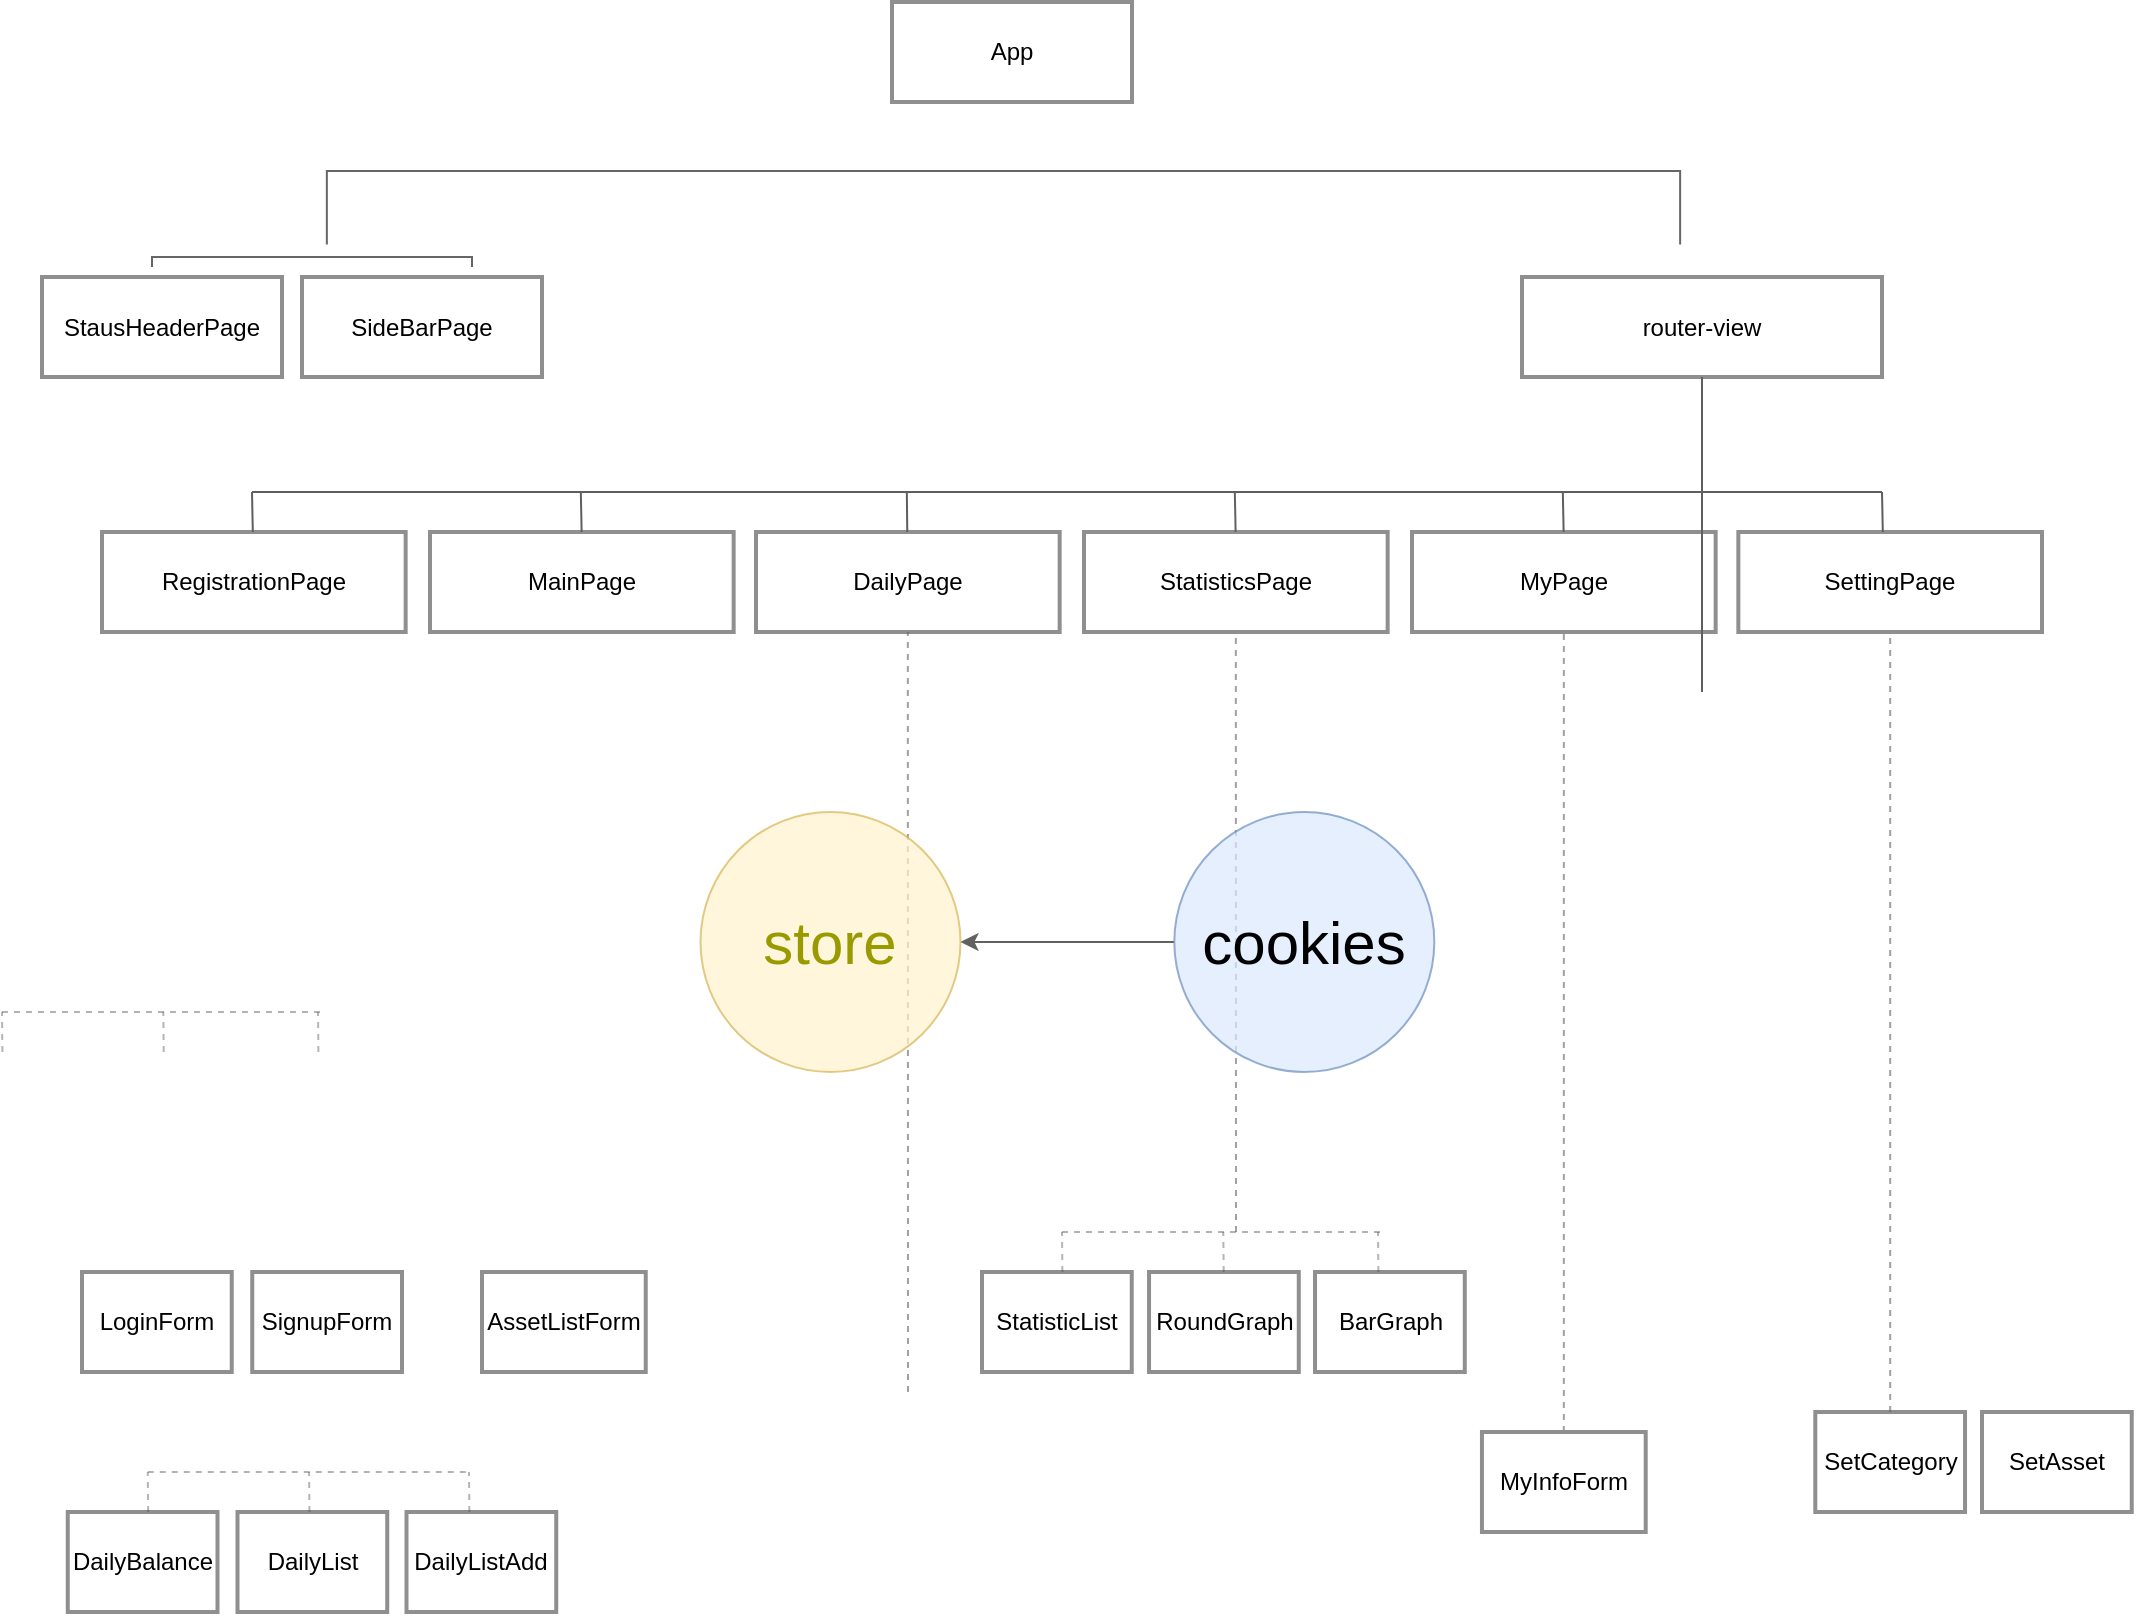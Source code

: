 <mxfile version="13.3.2" type="github"><diagram id="7hDjB47ngaRLFAoro3Ch" name="페이지-1"><mxGraphModel dx="1423" dy="762" grid="1" gridSize="10" guides="1" tooltips="1" connect="1" arrows="1" fold="1" page="1" pageScale="1" pageWidth="1169" pageHeight="827" math="0" shadow="0"><root><mxCell id="0"/><mxCell id="1" parent="0"/><mxCell id="et4fNbXaf8h7sO6CiQnJ-1" value="App" style="rounded=0;whiteSpace=wrap;html=1;strokeWidth=2;strokeColor=#8F8F8F;" parent="1" vertex="1"><mxGeometry x="525" y="35" width="120" height="50" as="geometry"/></mxCell><mxCell id="opA1TEvDP1Y44mFqO1OU-2" value="router-view" style="rounded=0;whiteSpace=wrap;html=1;strokeWidth=2;strokeColor=#8F8F8F;" vertex="1" parent="1"><mxGeometry x="840" y="172.5" width="180" height="50" as="geometry"/></mxCell><mxCell id="opA1TEvDP1Y44mFqO1OU-3" value="StausHeaderPage" style="rounded=0;whiteSpace=wrap;html=1;strokeWidth=2;strokeColor=#8F8F8F;" vertex="1" parent="1"><mxGeometry x="100" y="172.5" width="120" height="50" as="geometry"/></mxCell><mxCell id="opA1TEvDP1Y44mFqO1OU-4" value="SideBarPage" style="rounded=0;whiteSpace=wrap;html=1;strokeWidth=2;strokeColor=#8F8F8F;" vertex="1" parent="1"><mxGeometry x="230" y="172.5" width="120" height="50" as="geometry"/></mxCell><mxCell id="opA1TEvDP1Y44mFqO1OU-12" value="" style="strokeWidth=1;html=1;shape=mxgraph.flowchart.annotation_1;align=left;pointerEvents=1;verticalAlign=middle;horizontal=1;rotation=90;spacing=1;fontSize=7;perimeterSpacing=0;fillColor=#f5f5f5;strokeColor=#666666;fontColor=#333333;" vertex="1" parent="1"><mxGeometry x="232.5" y="85" width="5" height="160" as="geometry"/></mxCell><mxCell id="opA1TEvDP1Y44mFqO1OU-13" value="" style="strokeWidth=1;html=1;shape=mxgraph.flowchart.annotation_1;align=left;pointerEvents=1;verticalAlign=middle;horizontal=1;rotation=90;spacing=1;fontSize=7;perimeterSpacing=0;fillColor=#f5f5f5;strokeColor=#666666;fontColor=#333333;" vertex="1" parent="1"><mxGeometry x="562.38" y="-200.43" width="36.73" height="676.64" as="geometry"/></mxCell><mxCell id="opA1TEvDP1Y44mFqO1OU-15" value="RegistrationPage" style="rounded=0;whiteSpace=wrap;html=1;strokeWidth=2;strokeColor=#8F8F8F;" vertex="1" parent="1"><mxGeometry x="130" y="300" width="151.826" height="50" as="geometry"/></mxCell><mxCell id="opA1TEvDP1Y44mFqO1OU-16" value="SettingPage" style="rounded=0;whiteSpace=wrap;html=1;strokeWidth=2;strokeColor=#8F8F8F;" vertex="1" parent="1"><mxGeometry x="948.174" y="300" width="151.826" height="50" as="geometry"/></mxCell><mxCell id="opA1TEvDP1Y44mFqO1OU-17" value="MainPage" style="rounded=0;whiteSpace=wrap;html=1;strokeWidth=2;strokeColor=#8F8F8F;" vertex="1" parent="1"><mxGeometry x="294" y="300" width="151.826" height="50" as="geometry"/></mxCell><mxCell id="opA1TEvDP1Y44mFqO1OU-18" value="MyPage" style="rounded=0;whiteSpace=wrap;html=1;strokeWidth=2;strokeColor=#8F8F8F;" vertex="1" parent="1"><mxGeometry x="785" y="300" width="151.826" height="50" as="geometry"/></mxCell><mxCell id="opA1TEvDP1Y44mFqO1OU-19" value="StatisticsPage" style="rounded=0;whiteSpace=wrap;html=1;strokeWidth=2;strokeColor=#8F8F8F;" vertex="1" parent="1"><mxGeometry x="621" y="300" width="151.826" height="50" as="geometry"/></mxCell><mxCell id="opA1TEvDP1Y44mFqO1OU-20" value="DailyPage" style="rounded=0;whiteSpace=wrap;html=1;strokeWidth=2;strokeColor=#8F8F8F;" vertex="1" parent="1"><mxGeometry x="457" y="300" width="151.83" height="50" as="geometry"/></mxCell><mxCell id="opA1TEvDP1Y44mFqO1OU-41" value="" style="endArrow=none;html=1;rounded=0;fontSize=7;entryX=0.5;entryY=1;entryDx=0;entryDy=0;strokeColor=#5E5E5E;" edge="1" parent="1" target="opA1TEvDP1Y44mFqO1OU-2"><mxGeometry relative="1" as="geometry"><mxPoint x="930" y="380" as="sourcePoint"/><mxPoint x="650" y="390" as="targetPoint"/></mxGeometry></mxCell><mxCell id="opA1TEvDP1Y44mFqO1OU-42" value="" style="group" vertex="1" connectable="0" parent="1"><mxGeometry x="205" y="280" width="815.41" height="20" as="geometry"/></mxCell><mxCell id="opA1TEvDP1Y44mFqO1OU-23" value="" style="endArrow=none;html=1;rounded=0;fontSize=7;strokeColor=#5E5E5E;" edge="1" parent="opA1TEvDP1Y44mFqO1OU-42"><mxGeometry relative="1" as="geometry"><mxPoint x="0.41" y="20" as="sourcePoint"/><mxPoint as="targetPoint"/></mxGeometry></mxCell><mxCell id="opA1TEvDP1Y44mFqO1OU-24" value="" style="endArrow=none;html=1;rounded=0;fontSize=7;strokeColor=#5E5E5E;" edge="1" parent="opA1TEvDP1Y44mFqO1OU-42"><mxGeometry relative="1" as="geometry"><mxPoint x="164.82" y="20" as="sourcePoint"/><mxPoint x="164.41" as="targetPoint"/></mxGeometry></mxCell><mxCell id="opA1TEvDP1Y44mFqO1OU-34" value="" style="endArrow=none;html=1;rounded=0;fontSize=7;strokeColor=#5E5E5E;" edge="1" parent="opA1TEvDP1Y44mFqO1OU-42"><mxGeometry relative="1" as="geometry"><mxPoint x="815.41" y="20" as="sourcePoint"/><mxPoint x="815.0" as="targetPoint"/></mxGeometry></mxCell><mxCell id="opA1TEvDP1Y44mFqO1OU-35" value="" style="endArrow=none;html=1;rounded=0;fontSize=7;strokeColor=#5E5E5E;" edge="1" parent="opA1TEvDP1Y44mFqO1OU-42"><mxGeometry relative="1" as="geometry"><mxPoint x="655.82" y="20" as="sourcePoint"/><mxPoint x="655.41" as="targetPoint"/></mxGeometry></mxCell><mxCell id="opA1TEvDP1Y44mFqO1OU-36" value="" style="endArrow=none;html=1;rounded=0;fontSize=7;strokeColor=#616161;" edge="1" parent="opA1TEvDP1Y44mFqO1OU-42"><mxGeometry relative="1" as="geometry"><mxPoint x="491.82" y="20" as="sourcePoint"/><mxPoint x="491.41" as="targetPoint"/></mxGeometry></mxCell><mxCell id="opA1TEvDP1Y44mFqO1OU-37" value="" style="endArrow=none;html=1;rounded=0;fontSize=7;strokeColor=#5E5E5E;" edge="1" parent="opA1TEvDP1Y44mFqO1OU-42" source="opA1TEvDP1Y44mFqO1OU-20"><mxGeometry relative="1" as="geometry"><mxPoint x="327.82" y="20" as="sourcePoint"/><mxPoint x="327.41" as="targetPoint"/></mxGeometry></mxCell><mxCell id="opA1TEvDP1Y44mFqO1OU-38" value="" style="endArrow=none;html=1;rounded=0;fontSize=7;strokeColor=#5E5E5E;" edge="1" parent="opA1TEvDP1Y44mFqO1OU-42"><mxGeometry relative="1" as="geometry"><mxPoint as="sourcePoint"/><mxPoint x="815" as="targetPoint"/></mxGeometry></mxCell><mxCell id="opA1TEvDP1Y44mFqO1OU-51" value="" style="group" vertex="1" connectable="0" parent="1"><mxGeometry x="90" y="740" width="267.12" height="100" as="geometry"/></mxCell><mxCell id="opA1TEvDP1Y44mFqO1OU-54" value="" style="group" vertex="1" connectable="0" parent="opA1TEvDP1Y44mFqO1OU-51"><mxGeometry width="267.12" height="100" as="geometry"/></mxCell><mxCell id="opA1TEvDP1Y44mFqO1OU-83" value="" style="group" vertex="1" connectable="0" parent="opA1TEvDP1Y44mFqO1OU-54"><mxGeometry width="267.12" height="100" as="geometry"/></mxCell><mxCell id="opA1TEvDP1Y44mFqO1OU-111" value="" style="group" vertex="1" connectable="0" parent="opA1TEvDP1Y44mFqO1OU-83"><mxGeometry x="30" y="-70" width="160" height="50" as="geometry"/></mxCell><mxCell id="opA1TEvDP1Y44mFqO1OU-43" value="SignupForm" style="rounded=0;whiteSpace=wrap;html=1;strokeWidth=2;strokeColor=#8F8F8F;gradientColor=none;" vertex="1" parent="opA1TEvDP1Y44mFqO1OU-111"><mxGeometry x="85.129" width="74.871" height="50" as="geometry"/></mxCell><mxCell id="opA1TEvDP1Y44mFqO1OU-44" value="LoginForm" style="rounded=0;whiteSpace=wrap;html=1;strokeWidth=2;strokeColor=#8F8F8F;gradientColor=none;" vertex="1" parent="opA1TEvDP1Y44mFqO1OU-111"><mxGeometry width="74.871" height="50" as="geometry"/></mxCell><mxCell id="opA1TEvDP1Y44mFqO1OU-110" value="" style="group" vertex="1" connectable="0" parent="opA1TEvDP1Y44mFqO1OU-83"><mxGeometry x="22.879" y="30" width="244.241" height="70" as="geometry"/></mxCell><mxCell id="opA1TEvDP1Y44mFqO1OU-62" value="DailyList" style="rounded=0;whiteSpace=wrap;html=1;strokeWidth=2;strokeColor=#8F8F8F;" vertex="1" parent="opA1TEvDP1Y44mFqO1OU-110"><mxGeometry x="84.871" y="20" width="74.871" height="50" as="geometry"/></mxCell><mxCell id="opA1TEvDP1Y44mFqO1OU-63" value="DailyBalance" style="rounded=0;whiteSpace=wrap;html=1;strokeWidth=2;strokeColor=#8F8F8F;" vertex="1" parent="opA1TEvDP1Y44mFqO1OU-110"><mxGeometry y="20" width="74.871" height="50" as="geometry"/></mxCell><mxCell id="opA1TEvDP1Y44mFqO1OU-61" value="DailyListAdd" style="rounded=0;whiteSpace=wrap;html=1;strokeWidth=2;strokeColor=#8F8F8F;" vertex="1" parent="opA1TEvDP1Y44mFqO1OU-110"><mxGeometry x="169.37" y="20" width="74.871" height="50" as="geometry"/></mxCell><mxCell id="opA1TEvDP1Y44mFqO1OU-100" value="" style="endArrow=none;html=1;rounded=0;fontSize=7;dashed=1;strokeColor=#454545;opacity=40;" edge="1" parent="opA1TEvDP1Y44mFqO1OU-110"><mxGeometry relative="1" as="geometry"><mxPoint x="40.202" y="20" as="sourcePoint"/><mxPoint x="40.001" as="targetPoint"/></mxGeometry></mxCell><mxCell id="opA1TEvDP1Y44mFqO1OU-101" value="" style="endArrow=none;html=1;rounded=0;fontSize=7;dashed=1;strokeColor=#454545;opacity=40;" edge="1" parent="opA1TEvDP1Y44mFqO1OU-110"><mxGeometry relative="1" as="geometry"><mxPoint x="120.853" y="20" as="sourcePoint"/><mxPoint x="120.652" as="targetPoint"/></mxGeometry></mxCell><mxCell id="opA1TEvDP1Y44mFqO1OU-105" value="" style="endArrow=none;html=1;rounded=0;fontSize=7;dashed=1;strokeColor=#454545;opacity=40;" edge="1" parent="opA1TEvDP1Y44mFqO1OU-110"><mxGeometry relative="1" as="geometry"><mxPoint x="200.813" y="20" as="sourcePoint"/><mxPoint x="200.612" as="targetPoint"/></mxGeometry></mxCell><mxCell id="opA1TEvDP1Y44mFqO1OU-106" value="" style="endArrow=none;html=1;rounded=0;fontSize=7;dashed=1;strokeColor=#454545;opacity=40;" edge="1" parent="opA1TEvDP1Y44mFqO1OU-110"><mxGeometry relative="1" as="geometry"><mxPoint x="40.001" as="sourcePoint"/><mxPoint x="200.001" as="targetPoint"/></mxGeometry></mxCell><mxCell id="opA1TEvDP1Y44mFqO1OU-59" value="AssetListForm" style="rounded=0;whiteSpace=wrap;html=1;strokeWidth=2;strokeColor=#8F8F8F;" vertex="1" parent="1"><mxGeometry x="320.0" y="670" width="81.87" height="50" as="geometry"/></mxCell><mxCell id="opA1TEvDP1Y44mFqO1OU-69" value="" style="group" vertex="1" connectable="0" parent="1"><mxGeometry x="986.649" y="740" width="158.221" height="50" as="geometry"/></mxCell><mxCell id="opA1TEvDP1Y44mFqO1OU-67" value="SetCategory" style="rounded=0;whiteSpace=wrap;html=1;strokeWidth=2;strokeColor=#8F8F8F;gradientColor=none;" vertex="1" parent="opA1TEvDP1Y44mFqO1OU-69"><mxGeometry width="74.871" height="50" as="geometry"/></mxCell><mxCell id="opA1TEvDP1Y44mFqO1OU-68" value="SetAsset" style="rounded=0;whiteSpace=wrap;html=1;strokeWidth=2;strokeColor=#8F8F8F;gradientColor=none;" vertex="1" parent="opA1TEvDP1Y44mFqO1OU-69"><mxGeometry x="83.35" width="74.871" height="50" as="geometry"/></mxCell><mxCell id="opA1TEvDP1Y44mFqO1OU-86" style="edgeStyle=none;orthogonalLoop=1;jettySize=auto;html=1;entryX=0.5;entryY=1;entryDx=0;entryDy=0;strokeColor=#616161;fontSize=5;fontColor=#000099;verticalAlign=middle;horizontal=0;rounded=0;startArrow=none;startFill=0;dashed=1;endArrow=none;endFill=0;opacity=60;" edge="1" parent="1" target="opA1TEvDP1Y44mFqO1OU-20"><mxGeometry relative="1" as="geometry"><mxPoint x="533" y="730" as="sourcePoint"/><mxPoint x="215.913" y="460" as="targetPoint"/></mxGeometry></mxCell><mxCell id="opA1TEvDP1Y44mFqO1OU-87" style="edgeStyle=none;orthogonalLoop=1;jettySize=auto;html=1;entryX=0.5;entryY=1;entryDx=0;entryDy=0;strokeColor=#616161;fontSize=5;fontColor=#000099;verticalAlign=middle;horizontal=0;rounded=0;startArrow=none;startFill=0;dashed=1;endArrow=none;endFill=0;opacity=60;" edge="1" parent="1" target="opA1TEvDP1Y44mFqO1OU-19"><mxGeometry relative="1" as="geometry"><mxPoint x="697" y="650" as="sourcePoint"/><mxPoint x="692.153" y="440" as="targetPoint"/></mxGeometry></mxCell><mxCell id="opA1TEvDP1Y44mFqO1OU-46" value="&lt;font style=&quot;font-size: 30px&quot;&gt;store&lt;/font&gt;" style="strokeWidth=1;html=1;shape=mxgraph.flowchart.start_2;whiteSpace=wrap;fontSize=7;fillColor=#fff2cc;strokeColor=#d6b656;fontColor=#999900;opacity=70;" vertex="1" parent="1"><mxGeometry x="429.25" y="440" width="130" height="130" as="geometry"/></mxCell><mxCell id="opA1TEvDP1Y44mFqO1OU-48" style="edgeStyle=none;rounded=0;orthogonalLoop=1;jettySize=auto;html=1;exitX=0;exitY=0.5;exitDx=0;exitDy=0;exitPerimeter=0;strokeColor=#616161;fontSize=7;fontColor=#000099;" edge="1" parent="1" source="opA1TEvDP1Y44mFqO1OU-47" target="opA1TEvDP1Y44mFqO1OU-46"><mxGeometry relative="1" as="geometry"/></mxCell><mxCell id="opA1TEvDP1Y44mFqO1OU-88" style="edgeStyle=none;orthogonalLoop=1;jettySize=auto;html=1;entryX=0.5;entryY=1;entryDx=0;entryDy=0;strokeColor=#616161;fontSize=5;fontColor=#000099;verticalAlign=middle;horizontal=0;rounded=0;startArrow=none;startFill=0;dashed=1;endArrow=none;endFill=0;opacity=60;exitX=0.5;exitY=0;exitDx=0;exitDy=0;" edge="1" parent="1" source="opA1TEvDP1Y44mFqO1OU-118" target="opA1TEvDP1Y44mFqO1OU-18"><mxGeometry relative="1" as="geometry"><mxPoint x="880" y="710" as="sourcePoint"/><mxPoint x="379.913" y="460" as="targetPoint"/></mxGeometry></mxCell><mxCell id="opA1TEvDP1Y44mFqO1OU-89" style="edgeStyle=none;orthogonalLoop=1;jettySize=auto;html=1;entryX=0.5;entryY=1;entryDx=0;entryDy=0;strokeColor=#616161;fontSize=5;fontColor=#000099;verticalAlign=middle;horizontal=0;rounded=0;startArrow=none;startFill=0;dashed=1;endArrow=none;endFill=0;opacity=60;exitX=0.5;exitY=0;exitDx=0;exitDy=0;" edge="1" parent="1" source="opA1TEvDP1Y44mFqO1OU-67" target="opA1TEvDP1Y44mFqO1OU-16"><mxGeometry relative="1" as="geometry"><mxPoint x="1060" y="720" as="sourcePoint"/><mxPoint x="870.913" y="460" as="targetPoint"/></mxGeometry></mxCell><mxCell id="opA1TEvDP1Y44mFqO1OU-47" value="&lt;font style=&quot;font-size: 30px&quot;&gt;cookies&lt;/font&gt;" style="strokeWidth=1;html=1;shape=mxgraph.flowchart.start_2;whiteSpace=wrap;fontSize=7;fillColor=#dae8fc;strokeColor=#6c8ebf;opacity=70;" vertex="1" parent="1"><mxGeometry x="666.16" y="440" width="130" height="130" as="geometry"/></mxCell><mxCell id="opA1TEvDP1Y44mFqO1OU-118" value="MyInfoForm" style="rounded=0;whiteSpace=wrap;html=1;strokeWidth=2;strokeColor=#8F8F8F;" vertex="1" parent="1"><mxGeometry x="819.98" y="750" width="81.87" height="50" as="geometry"/></mxCell><mxCell id="opA1TEvDP1Y44mFqO1OU-133" value="" style="group" vertex="1" connectable="0" parent="1"><mxGeometry x="80" y="540" width="160" height="20" as="geometry"/></mxCell><mxCell id="opA1TEvDP1Y44mFqO1OU-134" value="" style="group" vertex="1" connectable="0" parent="opA1TEvDP1Y44mFqO1OU-133"><mxGeometry width="160" height="20" as="geometry"/></mxCell><mxCell id="opA1TEvDP1Y44mFqO1OU-135" value="" style="endArrow=none;html=1;rounded=0;fontSize=7;dashed=1;strokeColor=#454545;opacity=40;gradientColor=none;" edge="1" parent="opA1TEvDP1Y44mFqO1OU-134"><mxGeometry relative="1" as="geometry"><mxPoint x="0.201" y="20" as="sourcePoint"/><mxPoint as="targetPoint"/></mxGeometry></mxCell><mxCell id="opA1TEvDP1Y44mFqO1OU-136" value="" style="endArrow=none;html=1;rounded=0;fontSize=7;dashed=1;strokeColor=#454545;opacity=40;gradientColor=none;" edge="1" parent="opA1TEvDP1Y44mFqO1OU-134"><mxGeometry relative="1" as="geometry"><mxPoint x="80.853" y="20" as="sourcePoint"/><mxPoint x="80.651" as="targetPoint"/></mxGeometry></mxCell><mxCell id="opA1TEvDP1Y44mFqO1OU-137" value="" style="endArrow=none;html=1;rounded=0;fontSize=7;dashed=1;strokeColor=#454545;opacity=40;" edge="1" parent="opA1TEvDP1Y44mFqO1OU-134"><mxGeometry relative="1" as="geometry"><mxPoint as="sourcePoint"/><mxPoint x="160" as="targetPoint"/></mxGeometry></mxCell><mxCell id="opA1TEvDP1Y44mFqO1OU-138" value="" style="endArrow=none;html=1;rounded=0;fontSize=7;dashed=1;strokeColor=#454545;opacity=40;gradientColor=none;" edge="1" parent="opA1TEvDP1Y44mFqO1OU-134"><mxGeometry relative="1" as="geometry"><mxPoint x="158.203" y="20" as="sourcePoint"/><mxPoint x="158.001" as="targetPoint"/></mxGeometry></mxCell><mxCell id="opA1TEvDP1Y44mFqO1OU-140" value="" style="group" vertex="1" connectable="0" parent="1"><mxGeometry x="569.999" y="650" width="241.391" height="70" as="geometry"/></mxCell><mxCell id="opA1TEvDP1Y44mFqO1OU-79" value="" style="group" vertex="1" connectable="0" parent="opA1TEvDP1Y44mFqO1OU-140"><mxGeometry y="20" width="241.391" height="50" as="geometry"/></mxCell><mxCell id="opA1TEvDP1Y44mFqO1OU-64" value="StatisticList" style="rounded=0;whiteSpace=wrap;html=1;strokeWidth=2;strokeColor=#8F8F8F;gradientColor=none;" vertex="1" parent="opA1TEvDP1Y44mFqO1OU-79"><mxGeometry width="74.871" height="50" as="geometry"/></mxCell><mxCell id="opA1TEvDP1Y44mFqO1OU-65" value="RoundGraph" style="rounded=0;whiteSpace=wrap;html=1;strokeWidth=2;strokeColor=#8F8F8F;gradientColor=none;" vertex="1" parent="opA1TEvDP1Y44mFqO1OU-79"><mxGeometry x="83.521" width="74.871" height="50" as="geometry"/></mxCell><mxCell id="opA1TEvDP1Y44mFqO1OU-66" value="BarGraph" style="rounded=0;whiteSpace=wrap;html=1;strokeWidth=2;strokeColor=#8F8F8F;gradientColor=none;" vertex="1" parent="opA1TEvDP1Y44mFqO1OU-79"><mxGeometry x="166.52" width="74.871" height="50" as="geometry"/></mxCell><mxCell id="opA1TEvDP1Y44mFqO1OU-117" style="edgeStyle=none;rounded=0;orthogonalLoop=1;jettySize=auto;html=1;exitX=0.5;exitY=1;exitDx=0;exitDy=0;dashed=1;startArrow=none;startFill=0;endArrow=none;endFill=0;strokeColor=#454545;fontSize=5;fontColor=#000099;opacity=40;gradientColor=none;" edge="1" parent="opA1TEvDP1Y44mFqO1OU-79" source="opA1TEvDP1Y44mFqO1OU-66" target="opA1TEvDP1Y44mFqO1OU-66"><mxGeometry relative="1" as="geometry"/></mxCell><mxCell id="opA1TEvDP1Y44mFqO1OU-139" style="edgeStyle=none;rounded=0;orthogonalLoop=1;jettySize=auto;html=1;exitX=1;exitY=0.25;exitDx=0;exitDy=0;dashed=1;startArrow=none;startFill=0;endArrow=none;endFill=0;strokeColor=#454545;fontSize=5;fontColor=#000099;opacity=40;gradientColor=none;" edge="1" parent="opA1TEvDP1Y44mFqO1OU-79" source="opA1TEvDP1Y44mFqO1OU-65" target="opA1TEvDP1Y44mFqO1OU-65"><mxGeometry relative="1" as="geometry"/></mxCell><mxCell id="opA1TEvDP1Y44mFqO1OU-132" value="" style="group" vertex="1" connectable="0" parent="opA1TEvDP1Y44mFqO1OU-140"><mxGeometry x="40.001" width="160" height="20" as="geometry"/></mxCell><mxCell id="opA1TEvDP1Y44mFqO1OU-130" value="" style="group" vertex="1" connectable="0" parent="opA1TEvDP1Y44mFqO1OU-132"><mxGeometry width="160" height="20" as="geometry"/></mxCell><mxCell id="opA1TEvDP1Y44mFqO1OU-122" value="" style="endArrow=none;html=1;rounded=0;fontSize=7;dashed=1;strokeColor=#454545;opacity=40;gradientColor=none;" edge="1" parent="opA1TEvDP1Y44mFqO1OU-130"><mxGeometry relative="1" as="geometry"><mxPoint x="0.201" y="20" as="sourcePoint"/><mxPoint as="targetPoint"/></mxGeometry></mxCell><mxCell id="opA1TEvDP1Y44mFqO1OU-123" value="" style="endArrow=none;html=1;rounded=0;fontSize=7;dashed=1;strokeColor=#454545;opacity=40;gradientColor=none;" edge="1" parent="opA1TEvDP1Y44mFqO1OU-130"><mxGeometry relative="1" as="geometry"><mxPoint x="80.853" y="20" as="sourcePoint"/><mxPoint x="80.651" as="targetPoint"/></mxGeometry></mxCell><mxCell id="opA1TEvDP1Y44mFqO1OU-124" value="" style="endArrow=none;html=1;rounded=0;fontSize=7;dashed=1;strokeColor=#454545;opacity=40;" edge="1" parent="opA1TEvDP1Y44mFqO1OU-130"><mxGeometry relative="1" as="geometry"><mxPoint as="sourcePoint"/><mxPoint x="160" as="targetPoint"/></mxGeometry></mxCell><mxCell id="opA1TEvDP1Y44mFqO1OU-125" value="" style="endArrow=none;html=1;rounded=0;fontSize=7;dashed=1;strokeColor=#454545;opacity=40;gradientColor=none;" edge="1" parent="opA1TEvDP1Y44mFqO1OU-130"><mxGeometry relative="1" as="geometry"><mxPoint x="158.203" y="20" as="sourcePoint"/><mxPoint x="158.001" as="targetPoint"/></mxGeometry></mxCell></root></mxGraphModel></diagram></mxfile>
